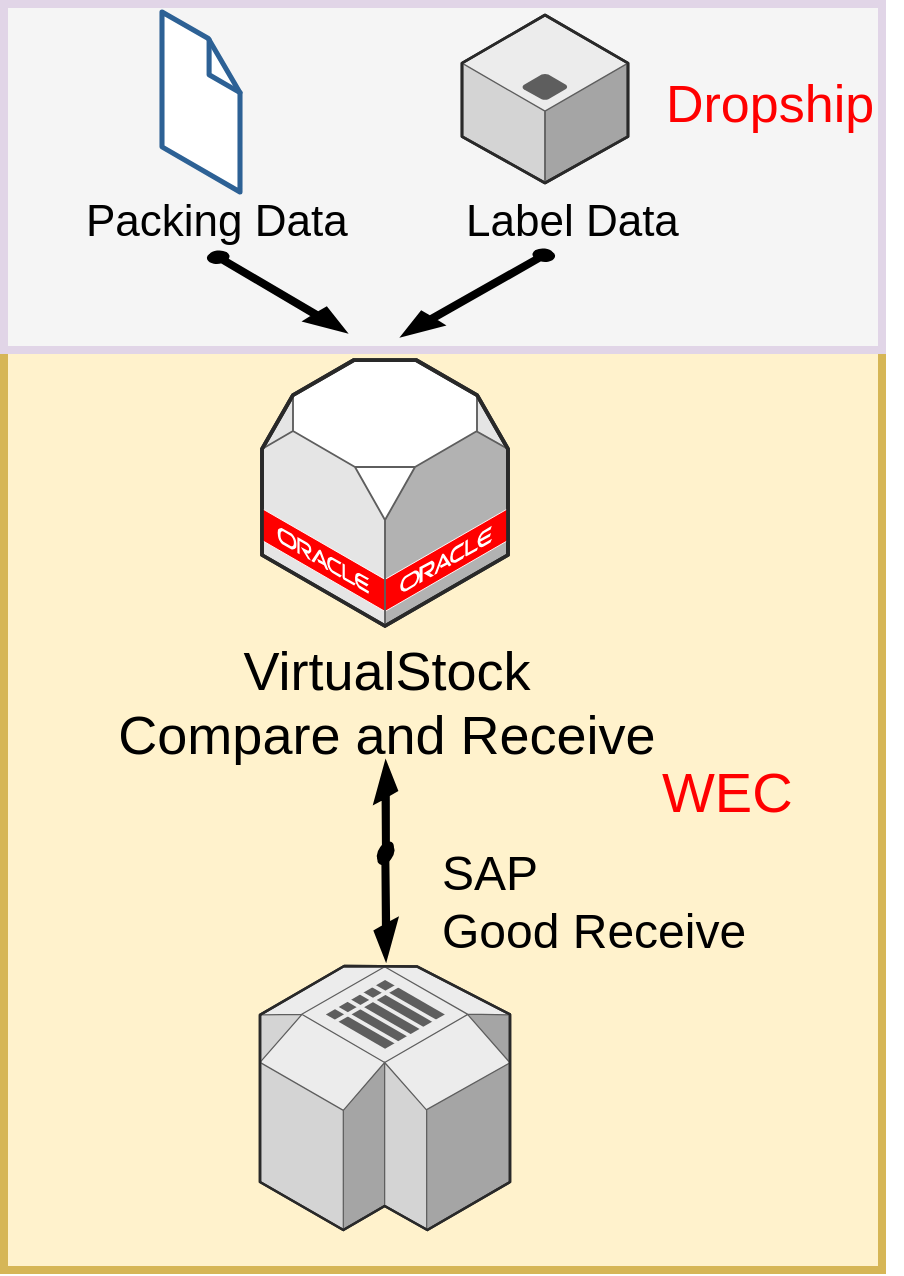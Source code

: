 <mxfile version="11.0.5" type="github"><diagram id="sR9L-PJG57Yx7m60yRMj" name="Page-1"><mxGraphModel dx="1422" dy="715" grid="1" gridSize="10" guides="1" tooltips="1" connect="1" arrows="1" fold="1" page="1" pageScale="1" pageWidth="827" pageHeight="1169" math="0" shadow="0"><root><mxCell id="0"/><mxCell id="1" parent="0"/><mxCell id="Yzeh-yEg1ra9X65aGwL9-19" value="" style="rounded=0;whiteSpace=wrap;html=1;fontSize=21;fillColor=#fff2cc;strokeColor=#d6b656;strokeWidth=4;" vertex="1" parent="1"><mxGeometry x="211" y="180" width="439" height="460" as="geometry"/></mxCell><mxCell id="Yzeh-yEg1ra9X65aGwL9-18" value="" style="rounded=0;whiteSpace=wrap;html=1;fontSize=21;fillColor=#f5f5f5;strokeColor=#E1D5E7;fontColor=#333333;strokeWidth=4;" vertex="1" parent="1"><mxGeometry x="211" y="7" width="439" height="173" as="geometry"/></mxCell><mxCell id="Yzeh-yEg1ra9X65aGwL9-1" value="" style="verticalLabelPosition=bottom;html=1;verticalAlign=top;strokeWidth=1;align=center;outlineConnect=0;dashed=0;outlineConnect=0;shape=mxgraph.aws3d.file;aspect=fixed;strokeColor=#2d6195;fillColor=#ffffff;" vertex="1" parent="1"><mxGeometry x="290" y="11" width="39" height="90" as="geometry"/></mxCell><mxCell id="Yzeh-yEg1ra9X65aGwL9-2" value="" style="verticalLabelPosition=bottom;html=1;verticalAlign=top;strokeWidth=1;align=center;outlineConnect=0;dashed=0;outlineConnect=0;shape=mxgraph.aws3d.application_server;fillColor=#ECECEC;strokeColor=#5E5E5E;aspect=fixed;" vertex="1" parent="1"><mxGeometry x="440" y="12.5" width="83" height="84" as="geometry"/></mxCell><mxCell id="Yzeh-yEg1ra9X65aGwL9-4" value="&lt;font style=&quot;font-size: 27px&quot;&gt;VirtualStock&lt;br&gt;Compare and Receive&lt;/font&gt;" style="verticalLabelPosition=bottom;html=1;verticalAlign=top;strokeWidth=1;align=center;outlineConnect=0;dashed=0;outlineConnect=0;shape=mxgraph.aws3d.oracleDbServer;fillColor=#ffffff;strokeColor=#5E5E5E;aspect=fixed;" vertex="1" parent="1"><mxGeometry x="340" y="185" width="123" height="133" as="geometry"/></mxCell><mxCell id="Yzeh-yEg1ra9X65aGwL9-6" value="" style="verticalLabelPosition=bottom;html=1;verticalAlign=top;strokeWidth=1;align=center;outlineConnect=0;dashed=0;outlineConnect=0;shape=mxgraph.aws3d.arrowSW;fillColor=#000000;aspect=fixed;" vertex="1" parent="1"><mxGeometry x="410" y="130" width="76" height="43" as="geometry"/></mxCell><mxCell id="Yzeh-yEg1ra9X65aGwL9-7" value="" style="verticalLabelPosition=bottom;html=1;verticalAlign=top;strokeWidth=1;align=center;outlineConnect=0;dashed=0;outlineConnect=0;shape=mxgraph.aws3d.arrowSE;fillColor=#000000;aspect=fixed;" vertex="1" parent="1"><mxGeometry x="313" y="131" width="69" height="40" as="geometry"/></mxCell><mxCell id="Yzeh-yEg1ra9X65aGwL9-8" value="" style="verticalLabelPosition=bottom;html=1;verticalAlign=top;strokeWidth=1;align=center;outlineConnect=0;dashed=0;outlineConnect=0;shape=mxgraph.aws3d.simpleDb2;fillColor=#ECECEC;strokeColor=#5E5E5E;aspect=fixed;" vertex="1" parent="1"><mxGeometry x="339" y="488" width="125" height="132" as="geometry"/></mxCell><mxCell id="Yzeh-yEg1ra9X65aGwL9-9" value="Packing Data" style="text;html=1;resizable=0;points=[];autosize=1;align=left;verticalAlign=top;spacingTop=-4;fontSize=22;" vertex="1" parent="1"><mxGeometry x="250" y="99.5" width="90" height="20" as="geometry"/></mxCell><mxCell id="Yzeh-yEg1ra9X65aGwL9-10" value="Label Data" style="text;html=1;resizable=0;points=[];autosize=1;align=left;verticalAlign=top;spacingTop=-4;fontSize=22;" vertex="1" parent="1"><mxGeometry x="440" y="99.5" width="80" height="20" as="geometry"/></mxCell><mxCell id="Yzeh-yEg1ra9X65aGwL9-12" value="" style="verticalLabelPosition=bottom;html=1;verticalAlign=top;strokeWidth=1;align=center;outlineConnect=0;dashed=0;outlineConnect=0;shape=mxgraph.aws3d.arrowSW;fillColor=#000000;aspect=fixed;fontSize=21;rotation=-60;" vertex="1" parent="1"><mxGeometry x="376" y="440" width="52" height="30" as="geometry"/></mxCell><mxCell id="Yzeh-yEg1ra9X65aGwL9-13" value="&lt;font style=&quot;font-size: 24px&quot;&gt;SAP &lt;br&gt;Good Receive&lt;/font&gt;" style="text;html=1;resizable=0;points=[];autosize=1;align=left;verticalAlign=top;spacingTop=-4;fontSize=21;" vertex="1" parent="1"><mxGeometry x="428" y="425" width="170" height="50" as="geometry"/></mxCell><mxCell id="Yzeh-yEg1ra9X65aGwL9-14" value="" style="verticalLabelPosition=bottom;html=1;verticalAlign=top;strokeWidth=1;align=center;outlineConnect=0;dashed=0;outlineConnect=0;shape=mxgraph.aws3d.arrowNE;fillColor=#000000;aspect=fixed;fontSize=21;rotation=-60;" vertex="1" parent="1"><mxGeometry x="379" y="399" width="45.5" height="26" as="geometry"/></mxCell><mxCell id="Yzeh-yEg1ra9X65aGwL9-15" value="&lt;font color=&quot;#ff0000&quot;&gt;Dropship&lt;/font&gt;" style="text;html=1;resizable=0;points=[];autosize=1;align=left;verticalAlign=top;spacingTop=-4;fontSize=26;" vertex="1" parent="1"><mxGeometry x="540" y="38.5" width="120" height="30" as="geometry"/></mxCell><mxCell id="Yzeh-yEg1ra9X65aGwL9-16" value="&lt;font style=&quot;font-size: 28px&quot; color=&quot;#ff0000&quot;&gt;WEC&lt;/font&gt;" style="text;html=1;resizable=0;points=[];autosize=1;align=left;verticalAlign=top;spacingTop=-4;fontSize=21;" vertex="1" parent="1"><mxGeometry x="538" y="382" width="80" height="30" as="geometry"/></mxCell></root></mxGraphModel></diagram></mxfile>